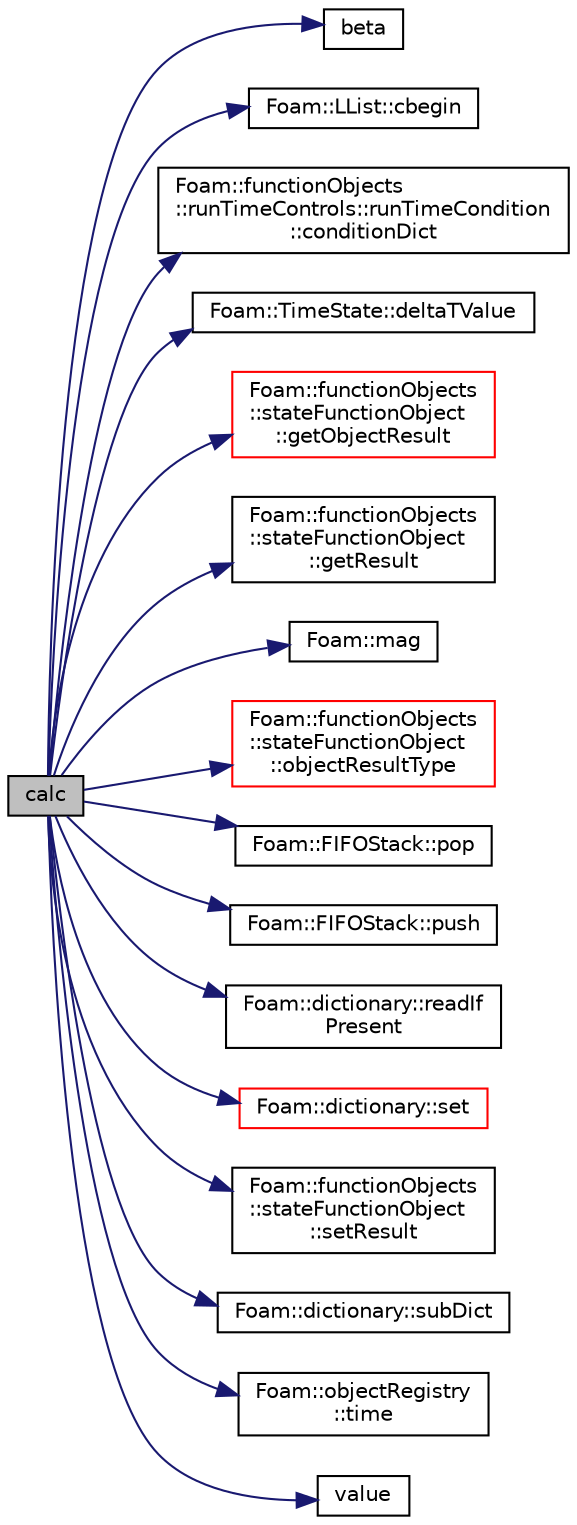 digraph "calc"
{
  bgcolor="transparent";
  edge [fontname="Helvetica",fontsize="10",labelfontname="Helvetica",labelfontsize="10"];
  node [fontname="Helvetica",fontsize="10",shape=record];
  rankdir="LR";
  Node1 [label="calc",height=0.2,width=0.4,color="black", fillcolor="grey75", style="filled" fontcolor="black"];
  Node1 -> Node2 [color="midnightblue",fontsize="10",style="solid",fontname="Helvetica"];
  Node2 [label="beta",height=0.2,width=0.4,color="black",URL="$solvers_2heatTransfer_2buoyantBoussinesqSimpleFoam_2readTransportProperties_8H.html#a7f7bcc92fa37329ef6b25b3a843cb8ba"];
  Node1 -> Node3 [color="midnightblue",fontsize="10",style="solid",fontname="Helvetica"];
  Node3 [label="Foam::LList::cbegin",height=0.2,width=0.4,color="black",URL="$classFoam_1_1LList.html#abcbe5a8d1c228764829c9826cfe48910",tooltip="Iterator to first item in list with const access. "];
  Node1 -> Node4 [color="midnightblue",fontsize="10",style="solid",fontname="Helvetica"];
  Node4 [label="Foam::functionObjects\l::runTimeControls::runTimeCondition\l::conditionDict",height=0.2,width=0.4,color="black",URL="$classFoam_1_1functionObjects_1_1runTimeControls_1_1runTimeCondition.html#a5e2ca48fafafd41a85b08c70c6a30562",tooltip="Return const access to the conditions dictionary. "];
  Node1 -> Node5 [color="midnightblue",fontsize="10",style="solid",fontname="Helvetica"];
  Node5 [label="Foam::TimeState::deltaTValue",height=0.2,width=0.4,color="black",URL="$classFoam_1_1TimeState.html#a1508533903ff59ee99b4f85c41bb6ad5",tooltip="Return time step value. "];
  Node1 -> Node6 [color="midnightblue",fontsize="10",style="solid",fontname="Helvetica"];
  Node6 [label="Foam::functionObjects\l::stateFunctionObject\l::getObjectResult",height=0.2,width=0.4,color="red",URL="$classFoam_1_1functionObjects_1_1stateFunctionObject.html#a2036d9be76fdb1166657d814a3aa7c1f",tooltip="Retrieve result from named object. "];
  Node1 -> Node7 [color="midnightblue",fontsize="10",style="solid",fontname="Helvetica"];
  Node7 [label="Foam::functionObjects\l::stateFunctionObject\l::getResult",height=0.2,width=0.4,color="black",URL="$classFoam_1_1functionObjects_1_1stateFunctionObject.html#a8c2827cc81ca2df8168e59e086593799",tooltip="Retrieve result. "];
  Node1 -> Node8 [color="midnightblue",fontsize="10",style="solid",fontname="Helvetica"];
  Node8 [label="Foam::mag",height=0.2,width=0.4,color="black",URL="$namespaceFoam.html#a834bb6faa2fd38f3b65634f2e1987e97"];
  Node1 -> Node9 [color="midnightblue",fontsize="10",style="solid",fontname="Helvetica"];
  Node9 [label="Foam::functionObjects\l::stateFunctionObject\l::objectResultType",height=0.2,width=0.4,color="red",URL="$classFoam_1_1functionObjects_1_1stateFunctionObject.html#a2061b784b793dc34fb49b3d48c03badb",tooltip="Return the type of result. "];
  Node1 -> Node10 [color="midnightblue",fontsize="10",style="solid",fontname="Helvetica"];
  Node10 [label="Foam::FIFOStack::pop",height=0.2,width=0.4,color="black",URL="$classFoam_1_1FIFOStack.html#ad702374ab51a03308e76cc7305f42582",tooltip="Pop the bottom element off the stack. "];
  Node1 -> Node11 [color="midnightblue",fontsize="10",style="solid",fontname="Helvetica"];
  Node11 [label="Foam::FIFOStack::push",height=0.2,width=0.4,color="black",URL="$classFoam_1_1FIFOStack.html#a2c43f73dab95d57ab7467bfb426355c3",tooltip="Push an element onto the back of the stack. "];
  Node1 -> Node12 [color="midnightblue",fontsize="10",style="solid",fontname="Helvetica"];
  Node12 [label="Foam::dictionary::readIf\lPresent",height=0.2,width=0.4,color="black",URL="$classFoam_1_1dictionary.html#a8f7067ef9364fc3f5cb74b0f69feaef3",tooltip="Find an entry if present, and assign to T val. FatalIOError if it is found and the number of tokens i..."];
  Node1 -> Node13 [color="midnightblue",fontsize="10",style="solid",fontname="Helvetica"];
  Node13 [label="Foam::dictionary::set",height=0.2,width=0.4,color="red",URL="$classFoam_1_1dictionary.html#ae49d8dce8b44b22296119b2ed8d4d4ad",tooltip="Assign a new entry, overwriting any existing entry. "];
  Node1 -> Node14 [color="midnightblue",fontsize="10",style="solid",fontname="Helvetica"];
  Node14 [label="Foam::functionObjects\l::stateFunctionObject\l::setResult",height=0.2,width=0.4,color="black",URL="$classFoam_1_1functionObjects_1_1stateFunctionObject.html#a1cc6c90b5627a0bef333dc99298f70ec",tooltip="Add result. "];
  Node1 -> Node15 [color="midnightblue",fontsize="10",style="solid",fontname="Helvetica"];
  Node15 [label="Foam::dictionary::subDict",height=0.2,width=0.4,color="black",URL="$classFoam_1_1dictionary.html#ac0c70aeaf70dd0be6814c63b481a5c90",tooltip="Find and return a sub-dictionary. "];
  Node1 -> Node16 [color="midnightblue",fontsize="10",style="solid",fontname="Helvetica"];
  Node16 [label="Foam::objectRegistry\l::time",height=0.2,width=0.4,color="black",URL="$classFoam_1_1objectRegistry.html#a48fcf6de2789aff6b430b5fc1a05693f",tooltip="Return time. "];
  Node1 -> Node17 [color="midnightblue",fontsize="10",style="solid",fontname="Helvetica"];
  Node17 [label="value",height=0.2,width=0.4,color="black",URL="$StCorr_8H.html#a7f851d6ccb9cf41e28285ce3b75e11df"];
}
